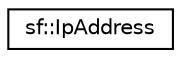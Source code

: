 digraph "Graphical Class Hierarchy"
{
  edge [fontname="Helvetica",fontsize="10",labelfontname="Helvetica",labelfontsize="10"];
  node [fontname="Helvetica",fontsize="10",shape=record];
  rankdir="LR";
  Node0 [label="sf::IpAddress",height=0.2,width=0.4,color="black", fillcolor="white", style="filled",URL="$classsf_1_1_ip_address.html",tooltip="Encapsulate an IPv4 network address. "];
}
